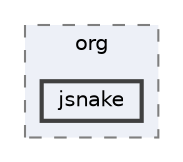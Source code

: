 digraph "C:/data/uni/s3/prog3/hf/jsnake/src/main/java/org/jsnake"
{
 // LATEX_PDF_SIZE
  bgcolor="transparent";
  edge [fontname=Helvetica,fontsize=10,labelfontname=Helvetica,labelfontsize=10];
  node [fontname=Helvetica,fontsize=10,shape=box,height=0.2,width=0.4];
  compound=true
  subgraph clusterdir_5b9617acde3352025249e441a242db16 {
    graph [ bgcolor="#edf0f7", pencolor="grey50", label="org", fontname=Helvetica,fontsize=10 style="filled,dashed", URL="dir_5b9617acde3352025249e441a242db16.html",tooltip=""]
  dir_9b4807b7c5958e339568a0cda0d3f6ef [label="jsnake", fillcolor="#edf0f7", color="grey25", style="filled,bold", URL="dir_9b4807b7c5958e339568a0cda0d3f6ef.html",tooltip=""];
  }
}
